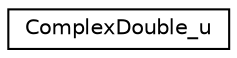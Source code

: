 digraph "Graphical Class Hierarchy"
{
 // INTERACTIVE_SVG=YES
  edge [fontname="Helvetica",fontsize="10",labelfontname="Helvetica",labelfontsize="10"];
  node [fontname="Helvetica",fontsize="10",shape=record];
  rankdir="LR";
  Node1 [label="ComplexDouble_u",height=0.2,width=0.4,color="black", fillcolor="white", style="filled",URL="$class_standard_interfaces__i_1_1_complex_double__u.html"];
}
